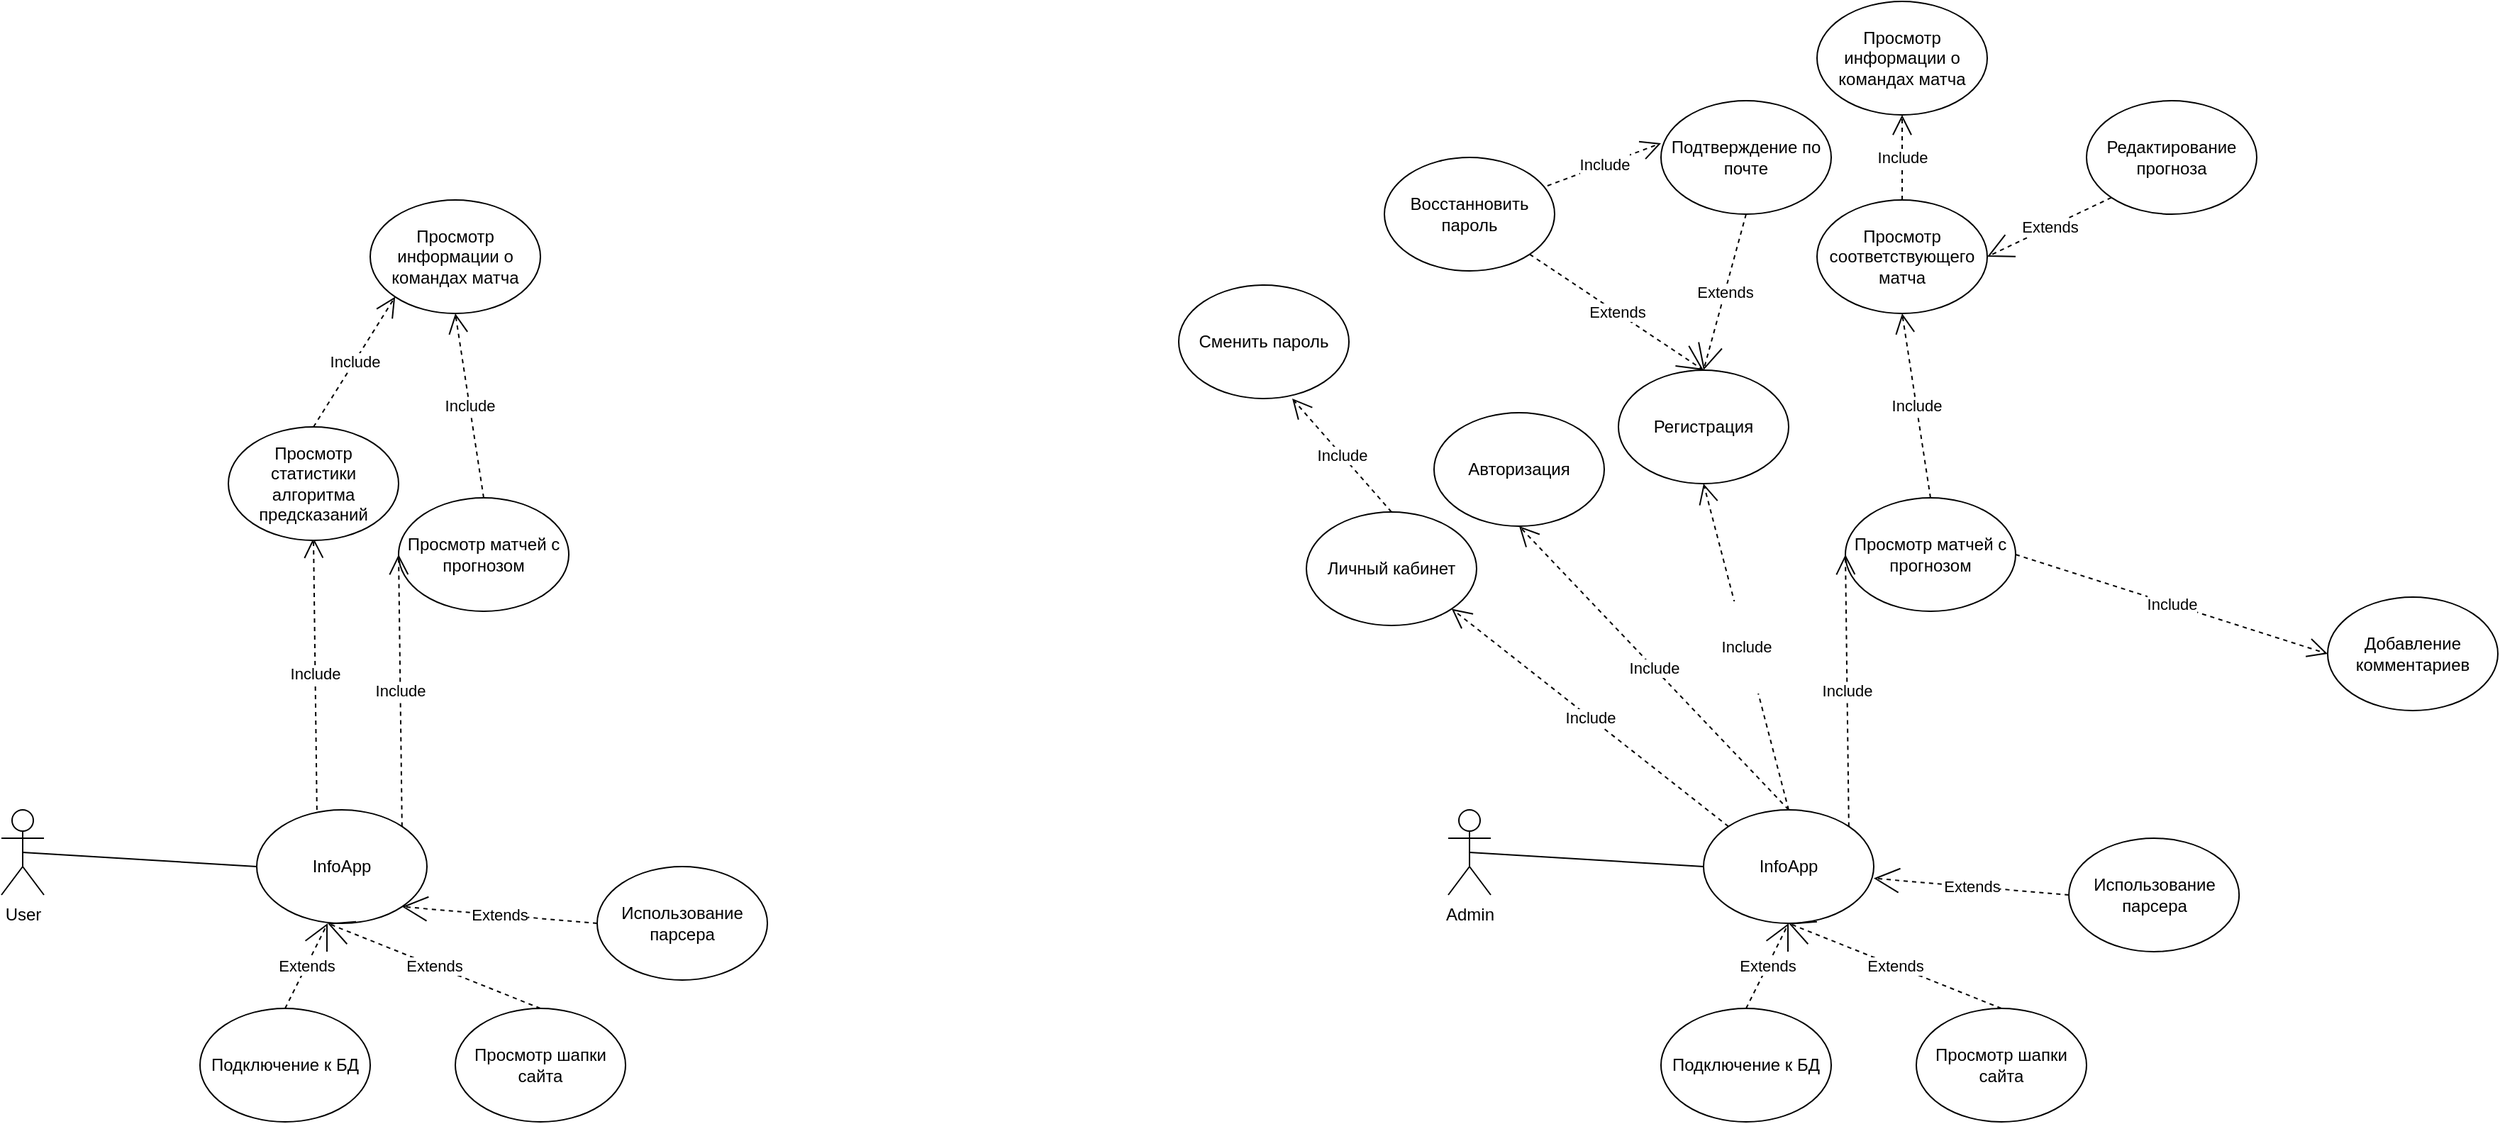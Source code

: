 <mxfile version="14.7.3" type="github">
  <diagram id="AmMkg5M9YSYuQsAp2ahu" name="Page-1">
    <mxGraphModel dx="1155" dy="1842" grid="1" gridSize="10" guides="1" tooltips="1" connect="1" arrows="1" fold="1" page="1" pageScale="1" pageWidth="827" pageHeight="1169" math="0" shadow="0">
      <root>
        <mxCell id="0" />
        <mxCell id="1" parent="0" />
        <mxCell id="p4dsRJ2isNpYm6C_EEN1-1" value="User&lt;br&gt;" style="shape=umlActor;verticalLabelPosition=bottom;verticalAlign=top;html=1;outlineConnect=0;" parent="1" vertex="1">
          <mxGeometry x="100" y="300" width="30" height="60" as="geometry" />
        </mxCell>
        <mxCell id="p4dsRJ2isNpYm6C_EEN1-2" value="InfoApp" style="ellipse;whiteSpace=wrap;html=1;" parent="1" vertex="1">
          <mxGeometry x="280" y="300" width="120" height="80" as="geometry" />
        </mxCell>
        <mxCell id="p4dsRJ2isNpYm6C_EEN1-3" value="" style="endArrow=none;html=1;entryX=0;entryY=0.5;entryDx=0;entryDy=0;exitX=0.5;exitY=0.5;exitDx=0;exitDy=0;exitPerimeter=0;" parent="1" source="p4dsRJ2isNpYm6C_EEN1-1" target="p4dsRJ2isNpYm6C_EEN1-2" edge="1">
          <mxGeometry width="50" height="50" relative="1" as="geometry">
            <mxPoint x="180" y="390" as="sourcePoint" />
            <mxPoint x="230" y="340" as="targetPoint" />
          </mxGeometry>
        </mxCell>
        <mxCell id="p4dsRJ2isNpYm6C_EEN1-23" value="Просмотр матчей с прогнозом" style="ellipse;whiteSpace=wrap;html=1;" parent="1" vertex="1">
          <mxGeometry x="380" y="80" width="120" height="80" as="geometry" />
        </mxCell>
        <mxCell id="p4dsRJ2isNpYm6C_EEN1-24" value="Include" style="endArrow=open;endSize=12;dashed=1;html=1;exitX=1;exitY=0;exitDx=0;exitDy=0;entryX=0;entryY=0.5;entryDx=0;entryDy=0;" parent="1" source="p4dsRJ2isNpYm6C_EEN1-2" target="p4dsRJ2isNpYm6C_EEN1-23" edge="1">
          <mxGeometry width="160" relative="1" as="geometry">
            <mxPoint x="350" y="310" as="sourcePoint" />
            <mxPoint x="417.574" y="188.284" as="targetPoint" />
          </mxGeometry>
        </mxCell>
        <mxCell id="p4dsRJ2isNpYm6C_EEN1-25" value="Include" style="endArrow=open;endSize=12;dashed=1;html=1;exitX=0.5;exitY=0;exitDx=0;exitDy=0;entryX=0.5;entryY=1;entryDx=0;entryDy=0;" parent="1" source="p4dsRJ2isNpYm6C_EEN1-23" edge="1">
          <mxGeometry width="160" relative="1" as="geometry">
            <mxPoint x="392.426" y="321.716" as="sourcePoint" />
            <mxPoint x="420" y="-50" as="targetPoint" />
          </mxGeometry>
        </mxCell>
        <mxCell id="p4dsRJ2isNpYm6C_EEN1-28" value="Просмотр информации о командах матча" style="ellipse;whiteSpace=wrap;html=1;" parent="1" vertex="1">
          <mxGeometry x="360" y="-130" width="120" height="80" as="geometry" />
        </mxCell>
        <mxCell id="p4dsRJ2isNpYm6C_EEN1-36" value="Admin" style="shape=umlActor;verticalLabelPosition=bottom;verticalAlign=top;html=1;outlineConnect=0;" parent="1" vertex="1">
          <mxGeometry x="1120" y="300" width="30" height="60" as="geometry" />
        </mxCell>
        <mxCell id="p4dsRJ2isNpYm6C_EEN1-37" value="InfoApp" style="ellipse;whiteSpace=wrap;html=1;" parent="1" vertex="1">
          <mxGeometry x="1300" y="300" width="120" height="80" as="geometry" />
        </mxCell>
        <mxCell id="p4dsRJ2isNpYm6C_EEN1-38" value="" style="endArrow=none;html=1;entryX=0;entryY=0.5;entryDx=0;entryDy=0;exitX=0.5;exitY=0.5;exitDx=0;exitDy=0;exitPerimeter=0;" parent="1" source="p4dsRJ2isNpYm6C_EEN1-36" target="p4dsRJ2isNpYm6C_EEN1-37" edge="1">
          <mxGeometry width="50" height="50" relative="1" as="geometry">
            <mxPoint x="1200" y="390" as="sourcePoint" />
            <mxPoint x="1250" y="340" as="targetPoint" />
          </mxGeometry>
        </mxCell>
        <mxCell id="p4dsRJ2isNpYm6C_EEN1-39" value="Include" style="endArrow=open;endSize=12;dashed=1;html=1;exitX=0.5;exitY=0;exitDx=0;exitDy=0;entryX=0.5;entryY=1;entryDx=0;entryDy=0;" parent="1" source="p4dsRJ2isNpYm6C_EEN1-37" target="p4dsRJ2isNpYm6C_EEN1-40" edge="1">
          <mxGeometry width="160" relative="1" as="geometry">
            <mxPoint x="1350" y="250" as="sourcePoint" />
            <mxPoint x="1260" y="210" as="targetPoint" />
          </mxGeometry>
        </mxCell>
        <mxCell id="p4dsRJ2isNpYm6C_EEN1-40" value="Авторизация&lt;br&gt;" style="ellipse;whiteSpace=wrap;html=1;" parent="1" vertex="1">
          <mxGeometry x="1110" y="20" width="120" height="80" as="geometry" />
        </mxCell>
        <mxCell id="p4dsRJ2isNpYm6C_EEN1-41" value="Регистрация" style="ellipse;whiteSpace=wrap;html=1;" parent="1" vertex="1">
          <mxGeometry x="1240" y="-10" width="120" height="80" as="geometry" />
        </mxCell>
        <mxCell id="p4dsRJ2isNpYm6C_EEN1-42" value="&#xa;&#xa;&lt;span style=&quot;color: rgb(0, 0, 0); font-family: helvetica; font-size: 11px; font-style: normal; font-weight: 400; letter-spacing: normal; text-align: center; text-indent: 0px; text-transform: none; word-spacing: 0px; background-color: rgb(255, 255, 255); display: inline; float: none;&quot;&gt;Include&lt;/span&gt;&#xa;&#xa;" style="endArrow=open;endSize=12;dashed=1;html=1;exitX=0.5;exitY=0;exitDx=0;exitDy=0;entryX=0.5;entryY=1;entryDx=0;entryDy=0;" parent="1" source="p4dsRJ2isNpYm6C_EEN1-37" target="p4dsRJ2isNpYm6C_EEN1-41" edge="1">
          <mxGeometry width="160" relative="1" as="geometry">
            <mxPoint x="1420" y="280" as="sourcePoint" />
            <mxPoint x="1580" y="280" as="targetPoint" />
          </mxGeometry>
        </mxCell>
        <mxCell id="p4dsRJ2isNpYm6C_EEN1-43" value="Просмотр соответствующего матча" style="ellipse;whiteSpace=wrap;html=1;" parent="1" vertex="1">
          <mxGeometry x="1380" y="-130" width="120" height="80" as="geometry" />
        </mxCell>
        <mxCell id="p4dsRJ2isNpYm6C_EEN1-44" value="Подтверждение по почте" style="ellipse;whiteSpace=wrap;html=1;" parent="1" vertex="1">
          <mxGeometry x="1270" y="-200" width="120" height="80" as="geometry" />
        </mxCell>
        <mxCell id="p4dsRJ2isNpYm6C_EEN1-45" value="Extends" style="endArrow=open;endSize=16;endFill=0;html=1;entryX=0.5;entryY=0;entryDx=0;entryDy=0;exitX=0.5;exitY=1;exitDx=0;exitDy=0;dashed=1;" parent="1" source="p4dsRJ2isNpYm6C_EEN1-44" target="p4dsRJ2isNpYm6C_EEN1-41" edge="1">
          <mxGeometry width="160" relative="1" as="geometry">
            <mxPoint x="1162" y="-92" as="sourcePoint" />
            <mxPoint x="1600" y="-10" as="targetPoint" />
          </mxGeometry>
        </mxCell>
        <mxCell id="p4dsRJ2isNpYm6C_EEN1-46" value="Просмотр матчей с прогнозом" style="ellipse;whiteSpace=wrap;html=1;" parent="1" vertex="1">
          <mxGeometry x="1400" y="80" width="120" height="80" as="geometry" />
        </mxCell>
        <mxCell id="p4dsRJ2isNpYm6C_EEN1-47" value="Include" style="endArrow=open;endSize=12;dashed=1;html=1;exitX=1;exitY=0;exitDx=0;exitDy=0;entryX=0;entryY=0.5;entryDx=0;entryDy=0;" parent="1" source="p4dsRJ2isNpYm6C_EEN1-37" target="p4dsRJ2isNpYm6C_EEN1-46" edge="1">
          <mxGeometry width="160" relative="1" as="geometry">
            <mxPoint x="1370" y="310" as="sourcePoint" />
            <mxPoint x="1437.574" y="188.284" as="targetPoint" />
          </mxGeometry>
        </mxCell>
        <mxCell id="p4dsRJ2isNpYm6C_EEN1-48" value="Include" style="endArrow=open;endSize=12;dashed=1;html=1;exitX=0.5;exitY=0;exitDx=0;exitDy=0;entryX=0.5;entryY=1;entryDx=0;entryDy=0;" parent="1" source="p4dsRJ2isNpYm6C_EEN1-46" target="p4dsRJ2isNpYm6C_EEN1-43" edge="1">
          <mxGeometry width="160" relative="1" as="geometry">
            <mxPoint x="1412.426" y="321.716" as="sourcePoint" />
            <mxPoint x="1560" y="200" as="targetPoint" />
          </mxGeometry>
        </mxCell>
        <mxCell id="p4dsRJ2isNpYm6C_EEN1-49" value="Include" style="endArrow=open;endSize=12;dashed=1;html=1;exitX=1;exitY=0.5;exitDx=0;exitDy=0;" parent="1" source="p4dsRJ2isNpYm6C_EEN1-46" edge="1">
          <mxGeometry width="160" relative="1" as="geometry">
            <mxPoint x="1662.426" y="171.716" as="sourcePoint" />
            <mxPoint x="1740" y="190" as="targetPoint" />
          </mxGeometry>
        </mxCell>
        <mxCell id="p4dsRJ2isNpYm6C_EEN1-50" value="Добавление комментариев" style="ellipse;whiteSpace=wrap;html=1;" parent="1" vertex="1">
          <mxGeometry x="1740" y="150" width="120" height="80" as="geometry" />
        </mxCell>
        <mxCell id="p4dsRJ2isNpYm6C_EEN1-51" value="Просмотр информации о командах матча" style="ellipse;whiteSpace=wrap;html=1;" parent="1" vertex="1">
          <mxGeometry x="1380" y="-270" width="120" height="80" as="geometry" />
        </mxCell>
        <mxCell id="p4dsRJ2isNpYm6C_EEN1-52" value="Include" style="endArrow=open;endSize=12;dashed=1;html=1;exitX=0.5;exitY=0;exitDx=0;exitDy=0;entryX=0.5;entryY=1;entryDx=0;entryDy=0;" parent="1" source="p4dsRJ2isNpYm6C_EEN1-43" target="p4dsRJ2isNpYm6C_EEN1-51" edge="1">
          <mxGeometry width="160" relative="1" as="geometry">
            <mxPoint x="1470" y="90" as="sourcePoint" />
            <mxPoint x="1450" y="-40" as="targetPoint" />
          </mxGeometry>
        </mxCell>
        <mxCell id="p4dsRJ2isNpYm6C_EEN1-53" value="Личный кабинет" style="ellipse;whiteSpace=wrap;html=1;" parent="1" vertex="1">
          <mxGeometry x="1020" y="90" width="120" height="80" as="geometry" />
        </mxCell>
        <mxCell id="p4dsRJ2isNpYm6C_EEN1-54" value="Include" style="endArrow=open;endSize=12;dashed=1;html=1;exitX=0;exitY=0;exitDx=0;exitDy=0;entryX=1;entryY=1;entryDx=0;entryDy=0;" parent="1" source="p4dsRJ2isNpYm6C_EEN1-37" target="p4dsRJ2isNpYm6C_EEN1-53" edge="1">
          <mxGeometry width="160" relative="1" as="geometry">
            <mxPoint x="1370" y="310" as="sourcePoint" />
            <mxPoint x="1180" y="110" as="targetPoint" />
          </mxGeometry>
        </mxCell>
        <mxCell id="p4dsRJ2isNpYm6C_EEN1-55" value="Include" style="endArrow=open;endSize=12;dashed=1;html=1;exitX=0.5;exitY=0;exitDx=0;exitDy=0;" parent="1" source="p4dsRJ2isNpYm6C_EEN1-53" edge="1">
          <mxGeometry width="160" relative="1" as="geometry">
            <mxPoint x="1327.574" y="321.716" as="sourcePoint" />
            <mxPoint x="1010" y="10" as="targetPoint" />
          </mxGeometry>
        </mxCell>
        <mxCell id="p4dsRJ2isNpYm6C_EEN1-56" value="Сменить пароль" style="ellipse;whiteSpace=wrap;html=1;" parent="1" vertex="1">
          <mxGeometry x="930" y="-70" width="120" height="80" as="geometry" />
        </mxCell>
        <mxCell id="p4dsRJ2isNpYm6C_EEN1-57" value="Extends" style="endArrow=open;endSize=16;endFill=0;html=1;entryX=0.5;entryY=0;entryDx=0;entryDy=0;dashed=1;exitX=1;exitY=1;exitDx=0;exitDy=0;" parent="1" source="p4dsRJ2isNpYm6C_EEN1-58" target="p4dsRJ2isNpYm6C_EEN1-41" edge="1">
          <mxGeometry width="160" relative="1" as="geometry">
            <mxPoint x="1220" y="-110" as="sourcePoint" />
            <mxPoint x="1310" as="targetPoint" />
          </mxGeometry>
        </mxCell>
        <mxCell id="p4dsRJ2isNpYm6C_EEN1-58" value="Восстанновить пароль" style="ellipse;whiteSpace=wrap;html=1;" parent="1" vertex="1">
          <mxGeometry x="1075" y="-160" width="120" height="80" as="geometry" />
        </mxCell>
        <mxCell id="p4dsRJ2isNpYm6C_EEN1-59" value="Редактирование прогноза" style="ellipse;whiteSpace=wrap;html=1;" parent="1" vertex="1">
          <mxGeometry x="1570" y="-200" width="120" height="80" as="geometry" />
        </mxCell>
        <mxCell id="p4dsRJ2isNpYm6C_EEN1-62" value="Extends" style="endArrow=open;endSize=16;endFill=0;html=1;entryX=1;entryY=0.5;entryDx=0;entryDy=0;exitX=0;exitY=1;exitDx=0;exitDy=0;dashed=1;" parent="1" source="p4dsRJ2isNpYm6C_EEN1-59" target="p4dsRJ2isNpYm6C_EEN1-43" edge="1">
          <mxGeometry width="160" relative="1" as="geometry">
            <mxPoint x="1570" y="-100" as="sourcePoint" />
            <mxPoint x="1540" y="10" as="targetPoint" />
          </mxGeometry>
        </mxCell>
        <mxCell id="p4dsRJ2isNpYm6C_EEN1-63" value="Подключение к БД" style="ellipse;whiteSpace=wrap;html=1;" parent="1" vertex="1">
          <mxGeometry x="1270" y="440" width="120" height="80" as="geometry" />
        </mxCell>
        <mxCell id="p4dsRJ2isNpYm6C_EEN1-64" value="Extends" style="endArrow=open;endSize=16;endFill=0;html=1;entryX=0.5;entryY=1;entryDx=0;entryDy=0;exitX=0.5;exitY=0;exitDx=0;exitDy=0;dashed=1;" parent="1" source="p4dsRJ2isNpYm6C_EEN1-63" target="p4dsRJ2isNpYm6C_EEN1-37" edge="1">
          <mxGeometry width="160" relative="1" as="geometry">
            <mxPoint x="1597.574" y="-121.716" as="sourcePoint" />
            <mxPoint x="1510" y="-80" as="targetPoint" />
          </mxGeometry>
        </mxCell>
        <mxCell id="p4dsRJ2isNpYm6C_EEN1-65" value="Просмотр шапки сайта" style="ellipse;whiteSpace=wrap;html=1;" parent="1" vertex="1">
          <mxGeometry x="1450" y="440" width="120" height="80" as="geometry" />
        </mxCell>
        <mxCell id="p4dsRJ2isNpYm6C_EEN1-66" value="Extends" style="endArrow=open;endSize=16;endFill=0;html=1;entryX=0.5;entryY=1;entryDx=0;entryDy=0;exitX=0.5;exitY=0;exitDx=0;exitDy=0;dashed=1;" parent="1" source="p4dsRJ2isNpYm6C_EEN1-65" target="p4dsRJ2isNpYm6C_EEN1-37" edge="1">
          <mxGeometry width="160" relative="1" as="geometry">
            <mxPoint x="1340" y="450" as="sourcePoint" />
            <mxPoint x="1370" y="390" as="targetPoint" />
          </mxGeometry>
        </mxCell>
        <mxCell id="p4dsRJ2isNpYm6C_EEN1-68" value="Подключение к БД" style="ellipse;whiteSpace=wrap;html=1;" parent="1" vertex="1">
          <mxGeometry x="240" y="440" width="120" height="80" as="geometry" />
        </mxCell>
        <mxCell id="p4dsRJ2isNpYm6C_EEN1-69" value="Extends" style="endArrow=open;endSize=16;endFill=0;html=1;entryX=0.5;entryY=1;entryDx=0;entryDy=0;exitX=0.5;exitY=0;exitDx=0;exitDy=0;dashed=1;" parent="1" source="p4dsRJ2isNpYm6C_EEN1-68" edge="1">
          <mxGeometry width="160" relative="1" as="geometry">
            <mxPoint x="567.574" y="-121.716" as="sourcePoint" />
            <mxPoint x="330" y="380" as="targetPoint" />
          </mxGeometry>
        </mxCell>
        <mxCell id="p4dsRJ2isNpYm6C_EEN1-70" value="Просмотр шапки сайта" style="ellipse;whiteSpace=wrap;html=1;" parent="1" vertex="1">
          <mxGeometry x="420" y="440" width="120" height="80" as="geometry" />
        </mxCell>
        <mxCell id="p4dsRJ2isNpYm6C_EEN1-71" value="Extends" style="endArrow=open;endSize=16;endFill=0;html=1;entryX=0.5;entryY=1;entryDx=0;entryDy=0;exitX=0.5;exitY=0;exitDx=0;exitDy=0;dashed=1;" parent="1" source="p4dsRJ2isNpYm6C_EEN1-70" edge="1">
          <mxGeometry width="160" relative="1" as="geometry">
            <mxPoint x="310" y="450" as="sourcePoint" />
            <mxPoint x="330" y="380" as="targetPoint" />
          </mxGeometry>
        </mxCell>
        <mxCell id="p4dsRJ2isNpYm6C_EEN1-72" value="&#xa;&#xa;&lt;span style=&quot;color: rgb(0, 0, 0); font-family: helvetica; font-size: 11px; font-style: normal; font-weight: 400; letter-spacing: normal; text-align: center; text-indent: 0px; text-transform: none; word-spacing: 0px; background-color: rgb(255, 255, 255); display: inline; float: none;&quot;&gt;Include&lt;/span&gt;&#xa;&#xa;" style="endArrow=open;endSize=12;dashed=1;html=1;exitX=0.958;exitY=0.25;exitDx=0;exitDy=0;entryX=0;entryY=0.375;entryDx=0;entryDy=0;entryPerimeter=0;exitPerimeter=0;" parent="1" source="p4dsRJ2isNpYm6C_EEN1-58" target="p4dsRJ2isNpYm6C_EEN1-44" edge="1">
          <mxGeometry width="160" relative="1" as="geometry">
            <mxPoint x="1370" y="310.0" as="sourcePoint" />
            <mxPoint x="1310" y="80.0" as="targetPoint" />
          </mxGeometry>
        </mxCell>
        <mxCell id="p4dsRJ2isNpYm6C_EEN1-74" value="Использование парсера" style="ellipse;whiteSpace=wrap;html=1;" parent="1" vertex="1">
          <mxGeometry x="520" y="340" width="120" height="80" as="geometry" />
        </mxCell>
        <mxCell id="p4dsRJ2isNpYm6C_EEN1-76" value="Extends" style="endArrow=open;endSize=16;endFill=0;html=1;entryX=1;entryY=1;entryDx=0;entryDy=0;exitX=0;exitY=0.5;exitDx=0;exitDy=0;dashed=1;" parent="1" source="p4dsRJ2isNpYm6C_EEN1-74" target="p4dsRJ2isNpYm6C_EEN1-2" edge="1">
          <mxGeometry width="160" relative="1" as="geometry">
            <mxPoint x="490.0" y="450" as="sourcePoint" />
            <mxPoint x="340.0" y="390" as="targetPoint" />
          </mxGeometry>
        </mxCell>
        <mxCell id="p4dsRJ2isNpYm6C_EEN1-77" value="Использование парсера" style="ellipse;whiteSpace=wrap;html=1;" parent="1" vertex="1">
          <mxGeometry x="1557.57" y="320" width="120" height="80" as="geometry" />
        </mxCell>
        <mxCell id="p4dsRJ2isNpYm6C_EEN1-78" value="Extends" style="endArrow=open;endSize=16;endFill=0;html=1;entryX=1;entryY=1;entryDx=0;entryDy=0;exitX=0;exitY=0.5;exitDx=0;exitDy=0;dashed=1;" parent="1" source="p4dsRJ2isNpYm6C_EEN1-77" edge="1">
          <mxGeometry width="160" relative="1" as="geometry">
            <mxPoint x="1527.57" y="430" as="sourcePoint" />
            <mxPoint x="1419.996" y="348.284" as="targetPoint" />
          </mxGeometry>
        </mxCell>
        <mxCell id="Iu78WfMQqgWO6W7fHGnz-1" value="Include" style="endArrow=open;endSize=12;dashed=1;html=1;exitX=1;exitY=0;exitDx=0;exitDy=0;entryX=0;entryY=0.5;entryDx=0;entryDy=0;" edge="1" parent="1">
          <mxGeometry width="160" relative="1" as="geometry">
            <mxPoint x="322.426" y="299.996" as="sourcePoint" />
            <mxPoint x="320" y="108.28" as="targetPoint" />
          </mxGeometry>
        </mxCell>
        <mxCell id="Iu78WfMQqgWO6W7fHGnz-2" value="Просмотр статистики алгоритма предсказаний" style="ellipse;whiteSpace=wrap;html=1;" vertex="1" parent="1">
          <mxGeometry x="260" y="30" width="120" height="80" as="geometry" />
        </mxCell>
        <mxCell id="Iu78WfMQqgWO6W7fHGnz-3" value="Include" style="endArrow=open;endSize=12;dashed=1;html=1;exitX=0.5;exitY=0;exitDx=0;exitDy=0;entryX=0;entryY=1;entryDx=0;entryDy=0;" edge="1" parent="1" target="p4dsRJ2isNpYm6C_EEN1-28">
          <mxGeometry width="160" relative="1" as="geometry">
            <mxPoint x="320" y="30" as="sourcePoint" />
            <mxPoint x="300" y="-100" as="targetPoint" />
          </mxGeometry>
        </mxCell>
      </root>
    </mxGraphModel>
  </diagram>
</mxfile>
